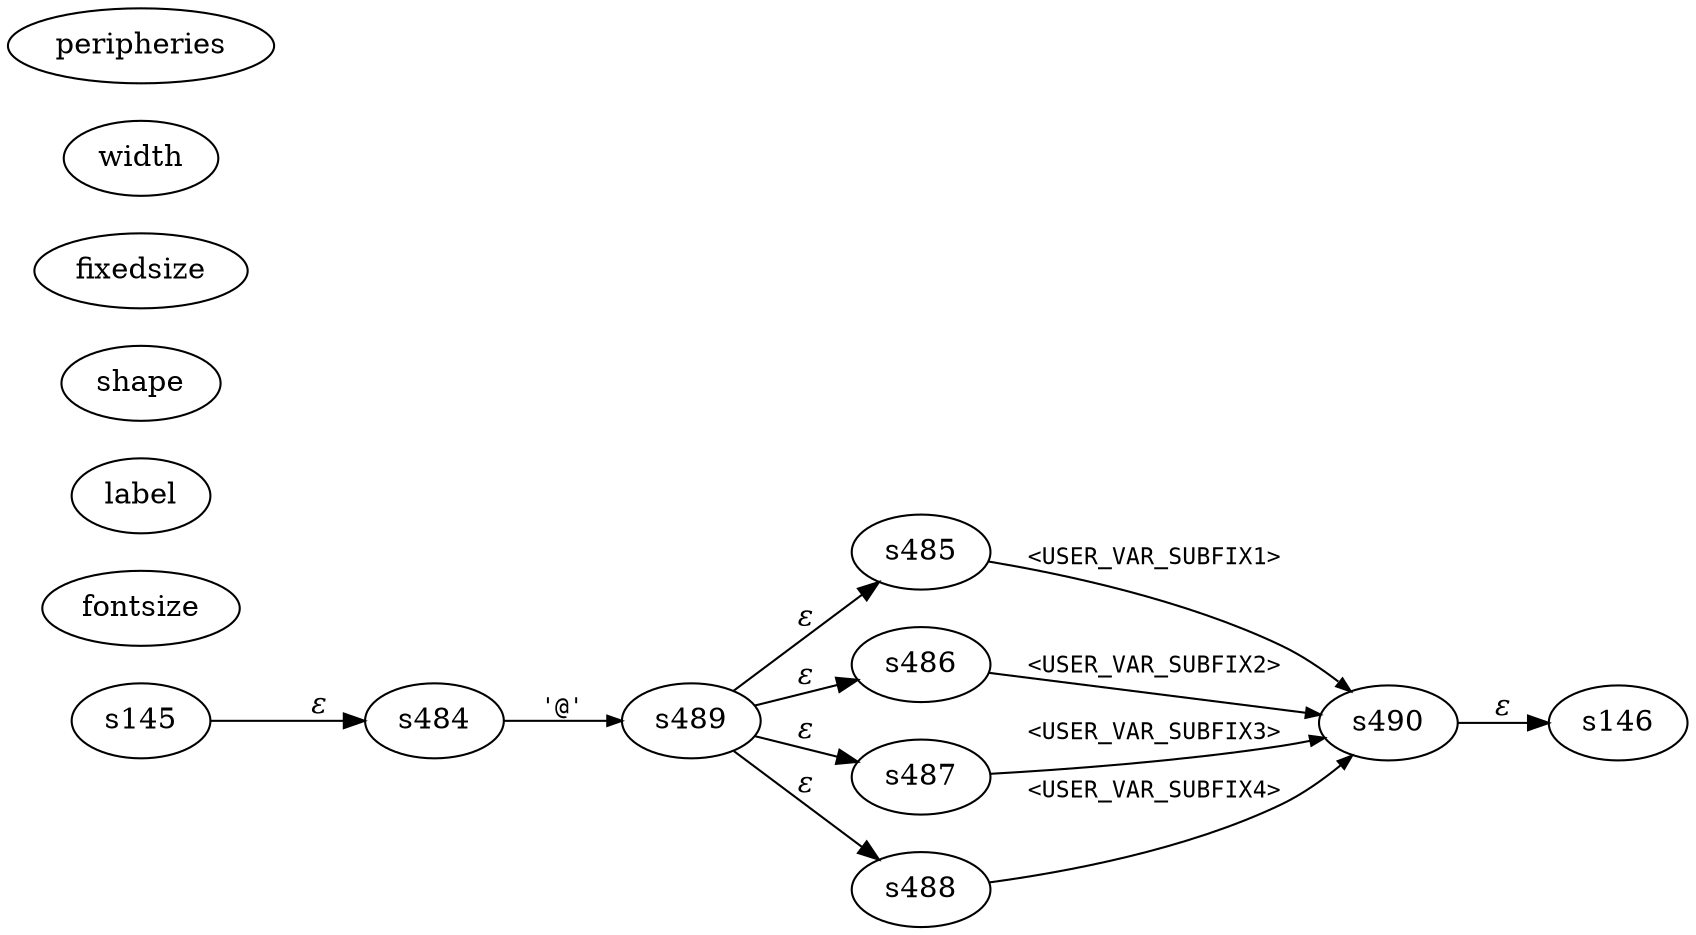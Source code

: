 digraph ATN {
rankdir=LR;
s146{fontsize:11, label:"146", shape:"doublecircle", fixedsize:true, width:.6};
s145{fontsize:11,label:"145", shape:"circle", fixedsize:true, width:.55, peripheries:1};
s484{fontsize:11,label:"484", shape:"circle", fixedsize:true, width:.55, peripheries:1};
s485{fontsize:11,label:"485", shape:"circle", fixedsize:true, width:.55, peripheries:1};
s486{fontsize:11,label:"486", shape:"circle", fixedsize:true, width:.55, peripheries:1};
s487{fontsize:11,label:"487", shape:"circle", fixedsize:true, width:.55, peripheries:1};
s488{fontsize:11,label:"488", shape:"circle", fixedsize:true, width:.55, peripheries:1};
s489{fontsize:11,label:"{&rarr;\n489\nd=9|{<p0>|<p1>|<p2>|<p3>}}", shape:"record", fixedsize:false, peripheries:1};
s490{fontsize:11,label:"&larr;\n490", shape:"circle", fixedsize:true, width:.55, peripheries:1};
s145 -> s484 [fontname="Times-Italic", label="&epsilon;"];
s484 -> s489 [fontsize=11, fontname="Courier", arrowsize=.7, label = "'@'", arrowhead = normal];
s489:p0 -> s485 [fontname="Times-Italic", label="&epsilon;"];
s489:p1 -> s486 [fontname="Times-Italic", label="&epsilon;"];
s489:p2 -> s487 [fontname="Times-Italic", label="&epsilon;"];
s489:p3 -> s488 [fontname="Times-Italic", label="&epsilon;"];
s485 -> s490 [fontsize=11, fontname="Courier", arrowsize=.7, label = "<USER_VAR_SUBFIX1>", arrowhead = normal];
s486 -> s490 [fontsize=11, fontname="Courier", arrowsize=.7, label = "<USER_VAR_SUBFIX2>", arrowhead = normal];
s487 -> s490 [fontsize=11, fontname="Courier", arrowsize=.7, label = "<USER_VAR_SUBFIX3>", arrowhead = normal];
s488 -> s490 [fontsize=11, fontname="Courier", arrowsize=.7, label = "<USER_VAR_SUBFIX4>", arrowhead = normal];
s490 -> s146 [fontname="Times-Italic", label="&epsilon;"];
}